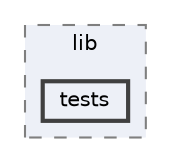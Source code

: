 digraph "/home/jam/Research/IRES-2025/dev/src/llm-scripts/testing/hypothesis-testing/hyp-env/lib/python3.12/site-packages/numpy/lib/tests"
{
 // LATEX_PDF_SIZE
  bgcolor="transparent";
  edge [fontname=Helvetica,fontsize=10,labelfontname=Helvetica,labelfontsize=10];
  node [fontname=Helvetica,fontsize=10,shape=box,height=0.2,width=0.4];
  compound=true
  subgraph clusterdir_26bb1bcbffe47c2cdac8bb19331f6d27 {
    graph [ bgcolor="#edf0f7", pencolor="grey50", label="lib", fontname=Helvetica,fontsize=10 style="filled,dashed", URL="dir_26bb1bcbffe47c2cdac8bb19331f6d27.html",tooltip=""]
  dir_a4495cd57b62c85cf1f7ca14b6690604 [label="tests", fillcolor="#edf0f7", color="grey25", style="filled,bold", URL="dir_a4495cd57b62c85cf1f7ca14b6690604.html",tooltip=""];
  }
}

